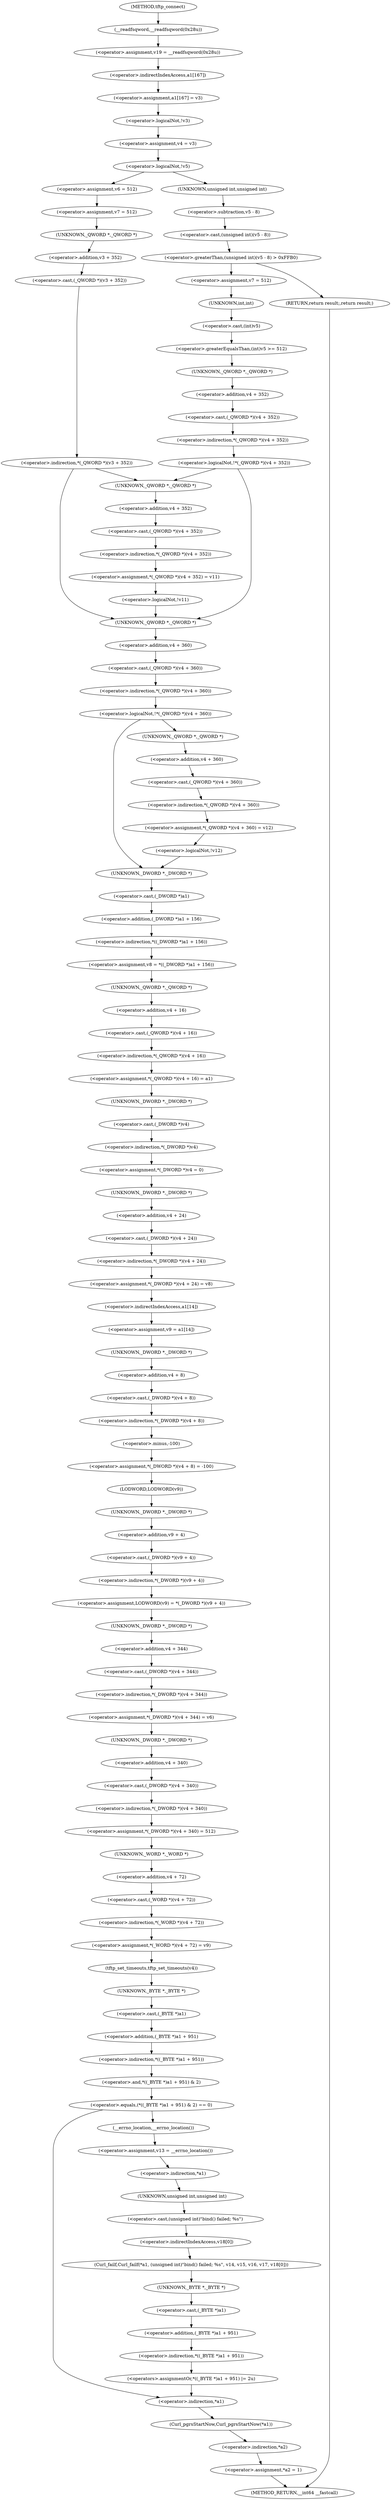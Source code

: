 digraph tftp_connect {  
"1000139" [label = "(<operator>.assignment,v19 = __readfsqword(0x28u))" ]
"1000141" [label = "(__readfsqword,__readfsqword(0x28u))" ]
"1000143" [label = "(<operator>.assignment,a1[167] = v3)" ]
"1000144" [label = "(<operator>.indirectIndexAccess,a1[167])" ]
"1000149" [label = "(<operator>.logicalNot,!v3)" ]
"1000152" [label = "(<operator>.assignment,v4 = v3)" ]
"1000156" [label = "(<operator>.logicalNot,!v5)" ]
"1000159" [label = "(<operator>.assignment,v6 = 512)" ]
"1000162" [label = "(<operator>.assignment,v7 = 512)" ]
"1000166" [label = "(<operator>.indirection,*(_QWORD *)(v3 + 352))" ]
"1000167" [label = "(<operator>.cast,(_QWORD *)(v3 + 352))" ]
"1000168" [label = "(UNKNOWN,_QWORD *,_QWORD *)" ]
"1000169" [label = "(<operator>.addition,v3 + 352)" ]
"1000174" [label = "(<operator>.assignment,*(_QWORD *)(v4 + 352) = v11)" ]
"1000175" [label = "(<operator>.indirection,*(_QWORD *)(v4 + 352))" ]
"1000176" [label = "(<operator>.cast,(_QWORD *)(v4 + 352))" ]
"1000177" [label = "(UNKNOWN,_QWORD *,_QWORD *)" ]
"1000178" [label = "(<operator>.addition,v4 + 352)" ]
"1000183" [label = "(<operator>.logicalNot,!v11)" ]
"1000189" [label = "(<operator>.greaterThan,(unsigned int)(v5 - 8) > 0xFFB0)" ]
"1000190" [label = "(<operator>.cast,(unsigned int)(v5 - 8))" ]
"1000191" [label = "(UNKNOWN,unsigned int,unsigned int)" ]
"1000192" [label = "(<operator>.subtraction,v5 - 8)" ]
"1000196" [label = "(RETURN,return result;,return result;)" ]
"1000198" [label = "(<operator>.assignment,v7 = 512)" ]
"1000202" [label = "(<operator>.greaterEqualsThan,(int)v5 >= 512)" ]
"1000203" [label = "(<operator>.cast,(int)v5)" ]
"1000204" [label = "(UNKNOWN,int,int)" ]
"1000208" [label = "(<operator>.logicalNot,!*(_QWORD *)(v4 + 352))" ]
"1000209" [label = "(<operator>.indirection,*(_QWORD *)(v4 + 352))" ]
"1000210" [label = "(<operator>.cast,(_QWORD *)(v4 + 352))" ]
"1000211" [label = "(UNKNOWN,_QWORD *,_QWORD *)" ]
"1000212" [label = "(<operator>.addition,v4 + 352)" ]
"1000218" [label = "(<operator>.logicalNot,!*(_QWORD *)(v4 + 360))" ]
"1000219" [label = "(<operator>.indirection,*(_QWORD *)(v4 + 360))" ]
"1000220" [label = "(<operator>.cast,(_QWORD *)(v4 + 360))" ]
"1000221" [label = "(UNKNOWN,_QWORD *,_QWORD *)" ]
"1000222" [label = "(<operator>.addition,v4 + 360)" ]
"1000226" [label = "(<operator>.assignment,*(_QWORD *)(v4 + 360) = v12)" ]
"1000227" [label = "(<operator>.indirection,*(_QWORD *)(v4 + 360))" ]
"1000228" [label = "(<operator>.cast,(_QWORD *)(v4 + 360))" ]
"1000229" [label = "(UNKNOWN,_QWORD *,_QWORD *)" ]
"1000230" [label = "(<operator>.addition,v4 + 360)" ]
"1000235" [label = "(<operator>.logicalNot,!v12)" ]
"1000238" [label = "(<operator>.assignment,v8 = *((_DWORD *)a1 + 156))" ]
"1000240" [label = "(<operator>.indirection,*((_DWORD *)a1 + 156))" ]
"1000241" [label = "(<operator>.addition,(_DWORD *)a1 + 156)" ]
"1000242" [label = "(<operator>.cast,(_DWORD *)a1)" ]
"1000243" [label = "(UNKNOWN,_DWORD *,_DWORD *)" ]
"1000246" [label = "(<operator>.assignment,*(_QWORD *)(v4 + 16) = a1)" ]
"1000247" [label = "(<operator>.indirection,*(_QWORD *)(v4 + 16))" ]
"1000248" [label = "(<operator>.cast,(_QWORD *)(v4 + 16))" ]
"1000249" [label = "(UNKNOWN,_QWORD *,_QWORD *)" ]
"1000250" [label = "(<operator>.addition,v4 + 16)" ]
"1000254" [label = "(<operator>.assignment,*(_DWORD *)v4 = 0)" ]
"1000255" [label = "(<operator>.indirection,*(_DWORD *)v4)" ]
"1000256" [label = "(<operator>.cast,(_DWORD *)v4)" ]
"1000257" [label = "(UNKNOWN,_DWORD *,_DWORD *)" ]
"1000260" [label = "(<operator>.assignment,*(_DWORD *)(v4 + 24) = v8)" ]
"1000261" [label = "(<operator>.indirection,*(_DWORD *)(v4 + 24))" ]
"1000262" [label = "(<operator>.cast,(_DWORD *)(v4 + 24))" ]
"1000263" [label = "(UNKNOWN,_DWORD *,_DWORD *)" ]
"1000264" [label = "(<operator>.addition,v4 + 24)" ]
"1000268" [label = "(<operator>.assignment,v9 = a1[14])" ]
"1000270" [label = "(<operator>.indirectIndexAccess,a1[14])" ]
"1000273" [label = "(<operator>.assignment,*(_DWORD *)(v4 + 8) = -100)" ]
"1000274" [label = "(<operator>.indirection,*(_DWORD *)(v4 + 8))" ]
"1000275" [label = "(<operator>.cast,(_DWORD *)(v4 + 8))" ]
"1000276" [label = "(UNKNOWN,_DWORD *,_DWORD *)" ]
"1000277" [label = "(<operator>.addition,v4 + 8)" ]
"1000280" [label = "(<operator>.minus,-100)" ]
"1000282" [label = "(<operator>.assignment,LODWORD(v9) = *(_DWORD *)(v9 + 4))" ]
"1000283" [label = "(LODWORD,LODWORD(v9))" ]
"1000285" [label = "(<operator>.indirection,*(_DWORD *)(v9 + 4))" ]
"1000286" [label = "(<operator>.cast,(_DWORD *)(v9 + 4))" ]
"1000287" [label = "(UNKNOWN,_DWORD *,_DWORD *)" ]
"1000288" [label = "(<operator>.addition,v9 + 4)" ]
"1000291" [label = "(<operator>.assignment,*(_DWORD *)(v4 + 344) = v6)" ]
"1000292" [label = "(<operator>.indirection,*(_DWORD *)(v4 + 344))" ]
"1000293" [label = "(<operator>.cast,(_DWORD *)(v4 + 344))" ]
"1000294" [label = "(UNKNOWN,_DWORD *,_DWORD *)" ]
"1000295" [label = "(<operator>.addition,v4 + 344)" ]
"1000299" [label = "(<operator>.assignment,*(_DWORD *)(v4 + 340) = 512)" ]
"1000300" [label = "(<operator>.indirection,*(_DWORD *)(v4 + 340))" ]
"1000301" [label = "(<operator>.cast,(_DWORD *)(v4 + 340))" ]
"1000302" [label = "(UNKNOWN,_DWORD *,_DWORD *)" ]
"1000303" [label = "(<operator>.addition,v4 + 340)" ]
"1000307" [label = "(<operator>.assignment,*(_WORD *)(v4 + 72) = v9)" ]
"1000308" [label = "(<operator>.indirection,*(_WORD *)(v4 + 72))" ]
"1000309" [label = "(<operator>.cast,(_WORD *)(v4 + 72))" ]
"1000310" [label = "(UNKNOWN,_WORD *,_WORD *)" ]
"1000311" [label = "(<operator>.addition,v4 + 72)" ]
"1000315" [label = "(tftp_set_timeouts,tftp_set_timeouts(v4))" ]
"1000318" [label = "(<operator>.equals,(*((_BYTE *)a1 + 951) & 2) == 0)" ]
"1000319" [label = "(<operator>.and,*((_BYTE *)a1 + 951) & 2)" ]
"1000320" [label = "(<operator>.indirection,*((_BYTE *)a1 + 951))" ]
"1000321" [label = "(<operator>.addition,(_BYTE *)a1 + 951)" ]
"1000322" [label = "(<operator>.cast,(_BYTE *)a1)" ]
"1000323" [label = "(UNKNOWN,_BYTE *,_BYTE *)" ]
"1000330" [label = "(<operator>.assignment,v13 = __errno_location())" ]
"1000332" [label = "(__errno_location,__errno_location())" ]
"1000333" [label = "(Curl_failf,Curl_failf(*a1, (unsigned int)\"bind() failed; %s\", v14, v15, v16, v17, v18[0]))" ]
"1000334" [label = "(<operator>.indirection,*a1)" ]
"1000336" [label = "(<operator>.cast,(unsigned int)\"bind() failed; %s\")" ]
"1000337" [label = "(UNKNOWN,unsigned int,unsigned int)" ]
"1000343" [label = "(<operator>.indirectIndexAccess,v18[0])" ]
"1000347" [label = "(<operators>.assignmentOr,*((_BYTE *)a1 + 951) |= 2u)" ]
"1000348" [label = "(<operator>.indirection,*((_BYTE *)a1 + 951))" ]
"1000349" [label = "(<operator>.addition,(_BYTE *)a1 + 951)" ]
"1000350" [label = "(<operator>.cast,(_BYTE *)a1)" ]
"1000351" [label = "(UNKNOWN,_BYTE *,_BYTE *)" ]
"1000355" [label = "(Curl_pgrsStartNow,Curl_pgrsStartNow(*a1))" ]
"1000356" [label = "(<operator>.indirection,*a1)" ]
"1000358" [label = "(<operator>.assignment,*a2 = 1)" ]
"1000359" [label = "(<operator>.indirection,*a2)" ]
"1000118" [label = "(METHOD,tftp_connect)" ]
"1000363" [label = "(METHOD_RETURN,__int64 __fastcall)" ]
  "1000139" -> "1000144" 
  "1000141" -> "1000139" 
  "1000143" -> "1000149" 
  "1000144" -> "1000143" 
  "1000149" -> "1000152" 
  "1000152" -> "1000156" 
  "1000156" -> "1000159" 
  "1000156" -> "1000191" 
  "1000159" -> "1000162" 
  "1000162" -> "1000168" 
  "1000166" -> "1000221" 
  "1000166" -> "1000177" 
  "1000167" -> "1000166" 
  "1000168" -> "1000169" 
  "1000169" -> "1000167" 
  "1000174" -> "1000183" 
  "1000175" -> "1000174" 
  "1000176" -> "1000175" 
  "1000177" -> "1000178" 
  "1000178" -> "1000176" 
  "1000183" -> "1000221" 
  "1000189" -> "1000196" 
  "1000189" -> "1000198" 
  "1000190" -> "1000189" 
  "1000191" -> "1000192" 
  "1000192" -> "1000190" 
  "1000196" -> "1000363" 
  "1000198" -> "1000204" 
  "1000202" -> "1000211" 
  "1000203" -> "1000202" 
  "1000204" -> "1000203" 
  "1000208" -> "1000177" 
  "1000208" -> "1000221" 
  "1000209" -> "1000208" 
  "1000210" -> "1000209" 
  "1000211" -> "1000212" 
  "1000212" -> "1000210" 
  "1000218" -> "1000229" 
  "1000218" -> "1000243" 
  "1000219" -> "1000218" 
  "1000220" -> "1000219" 
  "1000221" -> "1000222" 
  "1000222" -> "1000220" 
  "1000226" -> "1000235" 
  "1000227" -> "1000226" 
  "1000228" -> "1000227" 
  "1000229" -> "1000230" 
  "1000230" -> "1000228" 
  "1000235" -> "1000243" 
  "1000238" -> "1000249" 
  "1000240" -> "1000238" 
  "1000241" -> "1000240" 
  "1000242" -> "1000241" 
  "1000243" -> "1000242" 
  "1000246" -> "1000257" 
  "1000247" -> "1000246" 
  "1000248" -> "1000247" 
  "1000249" -> "1000250" 
  "1000250" -> "1000248" 
  "1000254" -> "1000263" 
  "1000255" -> "1000254" 
  "1000256" -> "1000255" 
  "1000257" -> "1000256" 
  "1000260" -> "1000270" 
  "1000261" -> "1000260" 
  "1000262" -> "1000261" 
  "1000263" -> "1000264" 
  "1000264" -> "1000262" 
  "1000268" -> "1000276" 
  "1000270" -> "1000268" 
  "1000273" -> "1000283" 
  "1000274" -> "1000280" 
  "1000275" -> "1000274" 
  "1000276" -> "1000277" 
  "1000277" -> "1000275" 
  "1000280" -> "1000273" 
  "1000282" -> "1000294" 
  "1000283" -> "1000287" 
  "1000285" -> "1000282" 
  "1000286" -> "1000285" 
  "1000287" -> "1000288" 
  "1000288" -> "1000286" 
  "1000291" -> "1000302" 
  "1000292" -> "1000291" 
  "1000293" -> "1000292" 
  "1000294" -> "1000295" 
  "1000295" -> "1000293" 
  "1000299" -> "1000310" 
  "1000300" -> "1000299" 
  "1000301" -> "1000300" 
  "1000302" -> "1000303" 
  "1000303" -> "1000301" 
  "1000307" -> "1000315" 
  "1000308" -> "1000307" 
  "1000309" -> "1000308" 
  "1000310" -> "1000311" 
  "1000311" -> "1000309" 
  "1000315" -> "1000323" 
  "1000318" -> "1000332" 
  "1000318" -> "1000356" 
  "1000319" -> "1000318" 
  "1000320" -> "1000319" 
  "1000321" -> "1000320" 
  "1000322" -> "1000321" 
  "1000323" -> "1000322" 
  "1000330" -> "1000334" 
  "1000332" -> "1000330" 
  "1000333" -> "1000351" 
  "1000334" -> "1000337" 
  "1000336" -> "1000343" 
  "1000337" -> "1000336" 
  "1000343" -> "1000333" 
  "1000347" -> "1000356" 
  "1000348" -> "1000347" 
  "1000349" -> "1000348" 
  "1000350" -> "1000349" 
  "1000351" -> "1000350" 
  "1000355" -> "1000359" 
  "1000356" -> "1000355" 
  "1000358" -> "1000363" 
  "1000359" -> "1000358" 
  "1000118" -> "1000141" 
}
